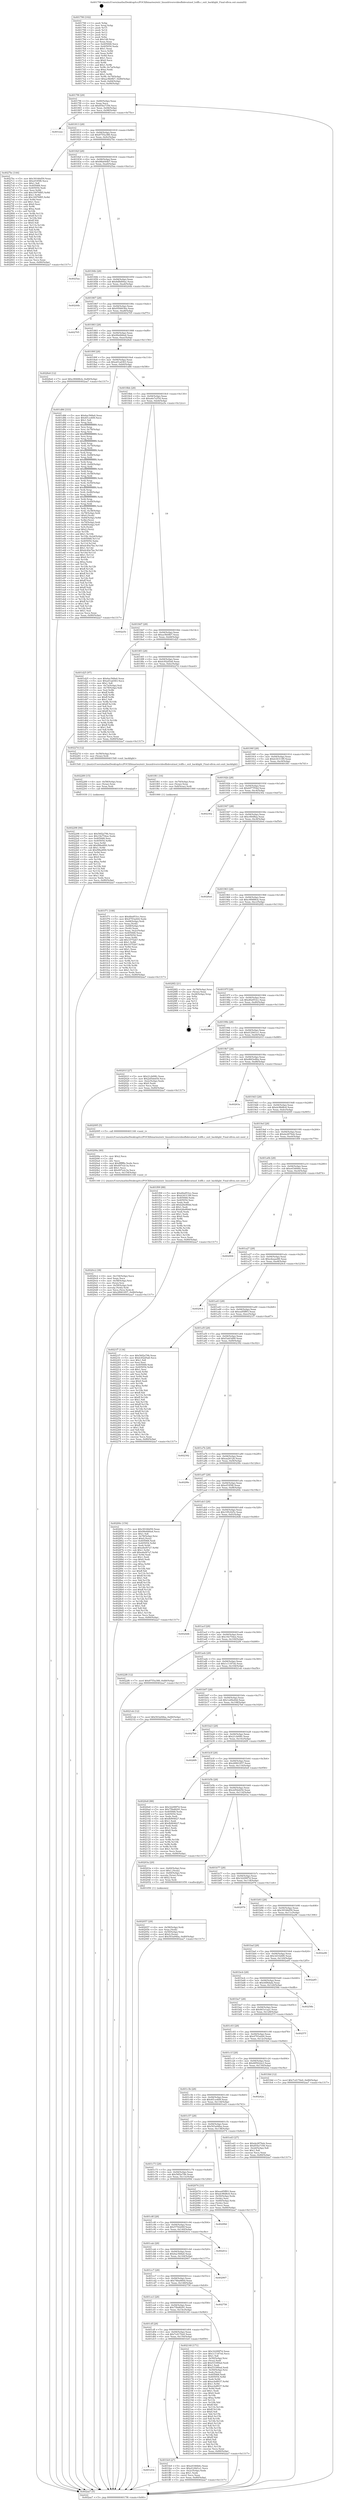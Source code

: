 digraph "0x401790" {
  label = "0x401790 (/mnt/c/Users/mathe/Desktop/tcc/POCII/binaries/extr_linuxdriversvideofbdevatmel_lcdfb.c_exit_backlight_Final-ollvm.out::main(0))"
  labelloc = "t"
  node[shape=record]

  Entry [label="",width=0.3,height=0.3,shape=circle,fillcolor=black,style=filled]
  "0x4017f6" [label="{
     0x4017f6 [29]\l
     | [instrs]\l
     &nbsp;&nbsp;0x4017f6 \<+3\>: mov -0x80(%rbp),%eax\l
     &nbsp;&nbsp;0x4017f9 \<+2\>: mov %eax,%ecx\l
     &nbsp;&nbsp;0x4017fb \<+6\>: sub $0x854a7356,%ecx\l
     &nbsp;&nbsp;0x401801 \<+6\>: mov %eax,-0x94(%rbp)\l
     &nbsp;&nbsp;0x401807 \<+6\>: mov %ecx,-0x98(%rbp)\l
     &nbsp;&nbsp;0x40180d \<+6\>: je 0000000000401eee \<main+0x75e\>\l
  }"]
  "0x401eee" [label="{
     0x401eee\l
  }", style=dashed]
  "0x401813" [label="{
     0x401813 [28]\l
     | [instrs]\l
     &nbsp;&nbsp;0x401813 \<+5\>: jmp 0000000000401818 \<main+0x88\>\l
     &nbsp;&nbsp;0x401818 \<+6\>: mov -0x94(%rbp),%eax\l
     &nbsp;&nbsp;0x40181e \<+5\>: sub $0x8755a388,%eax\l
     &nbsp;&nbsp;0x401823 \<+6\>: mov %eax,-0x9c(%rbp)\l
     &nbsp;&nbsp;0x401829 \<+6\>: je 00000000004027bc \<main+0x102c\>\l
  }"]
  Exit [label="",width=0.3,height=0.3,shape=circle,fillcolor=black,style=filled,peripheries=2]
  "0x4027bc" [label="{
     0x4027bc [144]\l
     | [instrs]\l
     &nbsp;&nbsp;0x4027bc \<+5\>: mov $0x39166d59,%eax\l
     &nbsp;&nbsp;0x4027c1 \<+5\>: mov $0xef185f6,%ecx\l
     &nbsp;&nbsp;0x4027c6 \<+2\>: mov $0x1,%dl\l
     &nbsp;&nbsp;0x4027c8 \<+7\>: mov 0x405068,%esi\l
     &nbsp;&nbsp;0x4027cf \<+7\>: mov 0x405054,%edi\l
     &nbsp;&nbsp;0x4027d6 \<+3\>: mov %esi,%r8d\l
     &nbsp;&nbsp;0x4027d9 \<+7\>: add $0x16976f85,%r8d\l
     &nbsp;&nbsp;0x4027e0 \<+4\>: sub $0x1,%r8d\l
     &nbsp;&nbsp;0x4027e4 \<+7\>: sub $0x16976f85,%r8d\l
     &nbsp;&nbsp;0x4027eb \<+4\>: imul %r8d,%esi\l
     &nbsp;&nbsp;0x4027ef \<+3\>: and $0x1,%esi\l
     &nbsp;&nbsp;0x4027f2 \<+3\>: cmp $0x0,%esi\l
     &nbsp;&nbsp;0x4027f5 \<+4\>: sete %r9b\l
     &nbsp;&nbsp;0x4027f9 \<+3\>: cmp $0xa,%edi\l
     &nbsp;&nbsp;0x4027fc \<+4\>: setl %r10b\l
     &nbsp;&nbsp;0x402800 \<+3\>: mov %r9b,%r11b\l
     &nbsp;&nbsp;0x402803 \<+4\>: xor $0xff,%r11b\l
     &nbsp;&nbsp;0x402807 \<+3\>: mov %r10b,%bl\l
     &nbsp;&nbsp;0x40280a \<+3\>: xor $0xff,%bl\l
     &nbsp;&nbsp;0x40280d \<+3\>: xor $0x0,%dl\l
     &nbsp;&nbsp;0x402810 \<+3\>: mov %r11b,%r14b\l
     &nbsp;&nbsp;0x402813 \<+4\>: and $0x0,%r14b\l
     &nbsp;&nbsp;0x402817 \<+3\>: and %dl,%r9b\l
     &nbsp;&nbsp;0x40281a \<+3\>: mov %bl,%r15b\l
     &nbsp;&nbsp;0x40281d \<+4\>: and $0x0,%r15b\l
     &nbsp;&nbsp;0x402821 \<+3\>: and %dl,%r10b\l
     &nbsp;&nbsp;0x402824 \<+3\>: or %r9b,%r14b\l
     &nbsp;&nbsp;0x402827 \<+3\>: or %r10b,%r15b\l
     &nbsp;&nbsp;0x40282a \<+3\>: xor %r15b,%r14b\l
     &nbsp;&nbsp;0x40282d \<+3\>: or %bl,%r11b\l
     &nbsp;&nbsp;0x402830 \<+4\>: xor $0xff,%r11b\l
     &nbsp;&nbsp;0x402834 \<+3\>: or $0x0,%dl\l
     &nbsp;&nbsp;0x402837 \<+3\>: and %dl,%r11b\l
     &nbsp;&nbsp;0x40283a \<+3\>: or %r11b,%r14b\l
     &nbsp;&nbsp;0x40283d \<+4\>: test $0x1,%r14b\l
     &nbsp;&nbsp;0x402841 \<+3\>: cmovne %ecx,%eax\l
     &nbsp;&nbsp;0x402844 \<+3\>: mov %eax,-0x80(%rbp)\l
     &nbsp;&nbsp;0x402847 \<+5\>: jmp 0000000000402aa7 \<main+0x1317\>\l
  }"]
  "0x40182f" [label="{
     0x40182f [28]\l
     | [instrs]\l
     &nbsp;&nbsp;0x40182f \<+5\>: jmp 0000000000401834 \<main+0xa4\>\l
     &nbsp;&nbsp;0x401834 \<+6\>: mov -0x94(%rbp),%eax\l
     &nbsp;&nbsp;0x40183a \<+5\>: sub $0x88a044b7,%eax\l
     &nbsp;&nbsp;0x40183f \<+6\>: mov %eax,-0xa0(%rbp)\l
     &nbsp;&nbsp;0x401845 \<+6\>: je 00000000004025aa \<main+0xe1a\>\l
  }"]
  "0x402298" [label="{
     0x402298 [94]\l
     | [instrs]\l
     &nbsp;&nbsp;0x402298 \<+5\>: mov $0x56f2a79b,%ecx\l
     &nbsp;&nbsp;0x40229d \<+5\>: mov $0x19e754ee,%edx\l
     &nbsp;&nbsp;0x4022a2 \<+7\>: mov 0x405068,%esi\l
     &nbsp;&nbsp;0x4022a9 \<+8\>: mov 0x405054,%r8d\l
     &nbsp;&nbsp;0x4022b1 \<+3\>: mov %esi,%r9d\l
     &nbsp;&nbsp;0x4022b4 \<+7\>: add $0xf98a4f00,%r9d\l
     &nbsp;&nbsp;0x4022bb \<+4\>: sub $0x1,%r9d\l
     &nbsp;&nbsp;0x4022bf \<+7\>: sub $0xf98a4f00,%r9d\l
     &nbsp;&nbsp;0x4022c6 \<+4\>: imul %r9d,%esi\l
     &nbsp;&nbsp;0x4022ca \<+3\>: and $0x1,%esi\l
     &nbsp;&nbsp;0x4022cd \<+3\>: cmp $0x0,%esi\l
     &nbsp;&nbsp;0x4022d0 \<+4\>: sete %r10b\l
     &nbsp;&nbsp;0x4022d4 \<+4\>: cmp $0xa,%r8d\l
     &nbsp;&nbsp;0x4022d8 \<+4\>: setl %r11b\l
     &nbsp;&nbsp;0x4022dc \<+3\>: mov %r10b,%bl\l
     &nbsp;&nbsp;0x4022df \<+3\>: and %r11b,%bl\l
     &nbsp;&nbsp;0x4022e2 \<+3\>: xor %r11b,%r10b\l
     &nbsp;&nbsp;0x4022e5 \<+3\>: or %r10b,%bl\l
     &nbsp;&nbsp;0x4022e8 \<+3\>: test $0x1,%bl\l
     &nbsp;&nbsp;0x4022eb \<+3\>: cmovne %edx,%ecx\l
     &nbsp;&nbsp;0x4022ee \<+3\>: mov %ecx,-0x80(%rbp)\l
     &nbsp;&nbsp;0x4022f1 \<+5\>: jmp 0000000000402aa7 \<main+0x1317\>\l
  }"]
  "0x4025aa" [label="{
     0x4025aa\l
  }", style=dashed]
  "0x40184b" [label="{
     0x40184b [28]\l
     | [instrs]\l
     &nbsp;&nbsp;0x40184b \<+5\>: jmp 0000000000401850 \<main+0xc0\>\l
     &nbsp;&nbsp;0x401850 \<+6\>: mov -0x94(%rbp),%eax\l
     &nbsp;&nbsp;0x401856 \<+5\>: sub $0x8d8d00ac,%eax\l
     &nbsp;&nbsp;0x40185b \<+6\>: mov %eax,-0xa4(%rbp)\l
     &nbsp;&nbsp;0x401861 \<+6\>: je 000000000040244b \<main+0xcbb\>\l
  }"]
  "0x402289" [label="{
     0x402289 [15]\l
     | [instrs]\l
     &nbsp;&nbsp;0x402289 \<+4\>: mov -0x58(%rbp),%rax\l
     &nbsp;&nbsp;0x40228d \<+3\>: mov (%rax),%rax\l
     &nbsp;&nbsp;0x402290 \<+3\>: mov %rax,%rdi\l
     &nbsp;&nbsp;0x402293 \<+5\>: call 0000000000401030 \<free@plt\>\l
     | [calls]\l
     &nbsp;&nbsp;0x401030 \{1\} (unknown)\l
  }"]
  "0x40244b" [label="{
     0x40244b\l
  }", style=dashed]
  "0x401867" [label="{
     0x401867 [28]\l
     | [instrs]\l
     &nbsp;&nbsp;0x401867 \<+5\>: jmp 000000000040186c \<main+0xdc\>\l
     &nbsp;&nbsp;0x40186c \<+6\>: mov -0x94(%rbp),%eax\l
     &nbsp;&nbsp;0x401872 \<+5\>: sub $0x9506636a,%eax\l
     &nbsp;&nbsp;0x401877 \<+6\>: mov %eax,-0xa8(%rbp)\l
     &nbsp;&nbsp;0x40187d \<+6\>: je 0000000000402705 \<main+0xf75\>\l
  }"]
  "0x4020c2" [label="{
     0x4020c2 [38]\l
     | [instrs]\l
     &nbsp;&nbsp;0x4020c2 \<+6\>: mov -0x154(%rbp),%ecx\l
     &nbsp;&nbsp;0x4020c8 \<+3\>: imul %eax,%ecx\l
     &nbsp;&nbsp;0x4020cb \<+4\>: mov -0x58(%rbp),%rsi\l
     &nbsp;&nbsp;0x4020cf \<+3\>: mov (%rsi),%rsi\l
     &nbsp;&nbsp;0x4020d2 \<+4\>: mov -0x50(%rbp),%rdi\l
     &nbsp;&nbsp;0x4020d6 \<+3\>: movslq (%rdi),%rdi\l
     &nbsp;&nbsp;0x4020d9 \<+3\>: mov %ecx,(%rsi,%rdi,4)\l
     &nbsp;&nbsp;0x4020dc \<+7\>: movl $0x28901857,-0x80(%rbp)\l
     &nbsp;&nbsp;0x4020e3 \<+5\>: jmp 0000000000402aa7 \<main+0x1317\>\l
  }"]
  "0x402705" [label="{
     0x402705\l
  }", style=dashed]
  "0x401883" [label="{
     0x401883 [28]\l
     | [instrs]\l
     &nbsp;&nbsp;0x401883 \<+5\>: jmp 0000000000401888 \<main+0xf8\>\l
     &nbsp;&nbsp;0x401888 \<+6\>: mov -0x94(%rbp),%eax\l
     &nbsp;&nbsp;0x40188e \<+5\>: sub $0x99e846a4,%eax\l
     &nbsp;&nbsp;0x401893 \<+6\>: mov %eax,-0xac(%rbp)\l
     &nbsp;&nbsp;0x401899 \<+6\>: je 00000000004028e6 \<main+0x1156\>\l
  }"]
  "0x40209a" [label="{
     0x40209a [40]\l
     | [instrs]\l
     &nbsp;&nbsp;0x40209a \<+5\>: mov $0x2,%ecx\l
     &nbsp;&nbsp;0x40209f \<+1\>: cltd\l
     &nbsp;&nbsp;0x4020a0 \<+2\>: idiv %ecx\l
     &nbsp;&nbsp;0x4020a2 \<+6\>: imul $0xfffffffe,%edx,%ecx\l
     &nbsp;&nbsp;0x4020a8 \<+6\>: add $0x497e2c3a,%ecx\l
     &nbsp;&nbsp;0x4020ae \<+3\>: add $0x1,%ecx\l
     &nbsp;&nbsp;0x4020b1 \<+6\>: sub $0x497e2c3a,%ecx\l
     &nbsp;&nbsp;0x4020b7 \<+6\>: mov %ecx,-0x154(%rbp)\l
     &nbsp;&nbsp;0x4020bd \<+5\>: call 0000000000401160 \<next_i\>\l
     | [calls]\l
     &nbsp;&nbsp;0x401160 \{1\} (/mnt/c/Users/mathe/Desktop/tcc/POCII/binaries/extr_linuxdriversvideofbdevatmel_lcdfb.c_exit_backlight_Final-ollvm.out::next_i)\l
  }"]
  "0x4028e6" [label="{
     0x4028e6 [12]\l
     | [instrs]\l
     &nbsp;&nbsp;0x4028e6 \<+7\>: movl $0xc90688cb,-0x80(%rbp)\l
     &nbsp;&nbsp;0x4028ed \<+5\>: jmp 0000000000402aa7 \<main+0x1317\>\l
  }"]
  "0x40189f" [label="{
     0x40189f [28]\l
     | [instrs]\l
     &nbsp;&nbsp;0x40189f \<+5\>: jmp 00000000004018a4 \<main+0x114\>\l
     &nbsp;&nbsp;0x4018a4 \<+6\>: mov -0x94(%rbp),%eax\l
     &nbsp;&nbsp;0x4018aa \<+5\>: sub $0xa01ad363,%eax\l
     &nbsp;&nbsp;0x4018af \<+6\>: mov %eax,-0xb0(%rbp)\l
     &nbsp;&nbsp;0x4018b5 \<+6\>: je 0000000000401d86 \<main+0x5f6\>\l
  }"]
  "0x402057" [label="{
     0x402057 [29]\l
     | [instrs]\l
     &nbsp;&nbsp;0x402057 \<+4\>: mov -0x58(%rbp),%rdi\l
     &nbsp;&nbsp;0x40205b \<+3\>: mov %rax,(%rdi)\l
     &nbsp;&nbsp;0x40205e \<+4\>: mov -0x50(%rbp),%rax\l
     &nbsp;&nbsp;0x402062 \<+6\>: movl $0x0,(%rax)\l
     &nbsp;&nbsp;0x402068 \<+7\>: movl $0x503a94ba,-0x80(%rbp)\l
     &nbsp;&nbsp;0x40206f \<+5\>: jmp 0000000000402aa7 \<main+0x1317\>\l
  }"]
  "0x401d86" [label="{
     0x401d86 [333]\l
     | [instrs]\l
     &nbsp;&nbsp;0x401d86 \<+5\>: mov $0x6ac568a0,%eax\l
     &nbsp;&nbsp;0x401d8b \<+5\>: mov $0x4f1ce409,%ecx\l
     &nbsp;&nbsp;0x401d90 \<+2\>: mov $0x1,%dl\l
     &nbsp;&nbsp;0x401d92 \<+3\>: mov %rsp,%rsi\l
     &nbsp;&nbsp;0x401d95 \<+4\>: add $0xfffffffffffffff0,%rsi\l
     &nbsp;&nbsp;0x401d99 \<+3\>: mov %rsi,%rsp\l
     &nbsp;&nbsp;0x401d9c \<+4\>: mov %rsi,-0x78(%rbp)\l
     &nbsp;&nbsp;0x401da0 \<+3\>: mov %rsp,%rsi\l
     &nbsp;&nbsp;0x401da3 \<+4\>: add $0xfffffffffffffff0,%rsi\l
     &nbsp;&nbsp;0x401da7 \<+3\>: mov %rsi,%rsp\l
     &nbsp;&nbsp;0x401daa \<+3\>: mov %rsp,%rdi\l
     &nbsp;&nbsp;0x401dad \<+4\>: add $0xfffffffffffffff0,%rdi\l
     &nbsp;&nbsp;0x401db1 \<+3\>: mov %rdi,%rsp\l
     &nbsp;&nbsp;0x401db4 \<+4\>: mov %rdi,-0x70(%rbp)\l
     &nbsp;&nbsp;0x401db8 \<+3\>: mov %rsp,%rdi\l
     &nbsp;&nbsp;0x401dbb \<+4\>: add $0xfffffffffffffff0,%rdi\l
     &nbsp;&nbsp;0x401dbf \<+3\>: mov %rdi,%rsp\l
     &nbsp;&nbsp;0x401dc2 \<+4\>: mov %rdi,-0x68(%rbp)\l
     &nbsp;&nbsp;0x401dc6 \<+3\>: mov %rsp,%rdi\l
     &nbsp;&nbsp;0x401dc9 \<+4\>: add $0xfffffffffffffff0,%rdi\l
     &nbsp;&nbsp;0x401dcd \<+3\>: mov %rdi,%rsp\l
     &nbsp;&nbsp;0x401dd0 \<+4\>: mov %rdi,-0x60(%rbp)\l
     &nbsp;&nbsp;0x401dd4 \<+3\>: mov %rsp,%rdi\l
     &nbsp;&nbsp;0x401dd7 \<+4\>: add $0xfffffffffffffff0,%rdi\l
     &nbsp;&nbsp;0x401ddb \<+3\>: mov %rdi,%rsp\l
     &nbsp;&nbsp;0x401dde \<+4\>: mov %rdi,-0x58(%rbp)\l
     &nbsp;&nbsp;0x401de2 \<+3\>: mov %rsp,%rdi\l
     &nbsp;&nbsp;0x401de5 \<+4\>: add $0xfffffffffffffff0,%rdi\l
     &nbsp;&nbsp;0x401de9 \<+3\>: mov %rdi,%rsp\l
     &nbsp;&nbsp;0x401dec \<+4\>: mov %rdi,-0x50(%rbp)\l
     &nbsp;&nbsp;0x401df0 \<+3\>: mov %rsp,%rdi\l
     &nbsp;&nbsp;0x401df3 \<+4\>: add $0xfffffffffffffff0,%rdi\l
     &nbsp;&nbsp;0x401df7 \<+3\>: mov %rdi,%rsp\l
     &nbsp;&nbsp;0x401dfa \<+4\>: mov %rdi,-0x48(%rbp)\l
     &nbsp;&nbsp;0x401dfe \<+3\>: mov %rsp,%rdi\l
     &nbsp;&nbsp;0x401e01 \<+4\>: add $0xfffffffffffffff0,%rdi\l
     &nbsp;&nbsp;0x401e05 \<+3\>: mov %rdi,%rsp\l
     &nbsp;&nbsp;0x401e08 \<+4\>: mov %rdi,-0x40(%rbp)\l
     &nbsp;&nbsp;0x401e0c \<+3\>: mov %rsp,%rdi\l
     &nbsp;&nbsp;0x401e0f \<+4\>: add $0xfffffffffffffff0,%rdi\l
     &nbsp;&nbsp;0x401e13 \<+3\>: mov %rdi,%rsp\l
     &nbsp;&nbsp;0x401e16 \<+4\>: mov %rdi,-0x38(%rbp)\l
     &nbsp;&nbsp;0x401e1a \<+4\>: mov -0x78(%rbp),%rdi\l
     &nbsp;&nbsp;0x401e1e \<+6\>: movl $0x0,(%rdi)\l
     &nbsp;&nbsp;0x401e24 \<+7\>: mov -0x84(%rbp),%r8d\l
     &nbsp;&nbsp;0x401e2b \<+3\>: mov %r8d,(%rsi)\l
     &nbsp;&nbsp;0x401e2e \<+4\>: mov -0x70(%rbp),%rdi\l
     &nbsp;&nbsp;0x401e32 \<+7\>: mov -0x90(%rbp),%r9\l
     &nbsp;&nbsp;0x401e39 \<+3\>: mov %r9,(%rdi)\l
     &nbsp;&nbsp;0x401e3c \<+3\>: cmpl $0x2,(%rsi)\l
     &nbsp;&nbsp;0x401e3f \<+4\>: setne %r10b\l
     &nbsp;&nbsp;0x401e43 \<+4\>: and $0x1,%r10b\l
     &nbsp;&nbsp;0x401e47 \<+4\>: mov %r10b,-0x2d(%rbp)\l
     &nbsp;&nbsp;0x401e4b \<+8\>: mov 0x405068,%r11d\l
     &nbsp;&nbsp;0x401e53 \<+7\>: mov 0x405054,%ebx\l
     &nbsp;&nbsp;0x401e5a \<+3\>: mov %r11d,%r14d\l
     &nbsp;&nbsp;0x401e5d \<+7\>: add $0xdc40a7be,%r14d\l
     &nbsp;&nbsp;0x401e64 \<+4\>: sub $0x1,%r14d\l
     &nbsp;&nbsp;0x401e68 \<+7\>: sub $0xdc40a7be,%r14d\l
     &nbsp;&nbsp;0x401e6f \<+4\>: imul %r14d,%r11d\l
     &nbsp;&nbsp;0x401e73 \<+4\>: and $0x1,%r11d\l
     &nbsp;&nbsp;0x401e77 \<+4\>: cmp $0x0,%r11d\l
     &nbsp;&nbsp;0x401e7b \<+4\>: sete %r10b\l
     &nbsp;&nbsp;0x401e7f \<+3\>: cmp $0xa,%ebx\l
     &nbsp;&nbsp;0x401e82 \<+4\>: setl %r15b\l
     &nbsp;&nbsp;0x401e86 \<+3\>: mov %r10b,%r12b\l
     &nbsp;&nbsp;0x401e89 \<+4\>: xor $0xff,%r12b\l
     &nbsp;&nbsp;0x401e8d \<+3\>: mov %r15b,%r13b\l
     &nbsp;&nbsp;0x401e90 \<+4\>: xor $0xff,%r13b\l
     &nbsp;&nbsp;0x401e94 \<+3\>: xor $0x1,%dl\l
     &nbsp;&nbsp;0x401e97 \<+3\>: mov %r12b,%sil\l
     &nbsp;&nbsp;0x401e9a \<+4\>: and $0xff,%sil\l
     &nbsp;&nbsp;0x401e9e \<+3\>: and %dl,%r10b\l
     &nbsp;&nbsp;0x401ea1 \<+3\>: mov %r13b,%dil\l
     &nbsp;&nbsp;0x401ea4 \<+4\>: and $0xff,%dil\l
     &nbsp;&nbsp;0x401ea8 \<+3\>: and %dl,%r15b\l
     &nbsp;&nbsp;0x401eab \<+3\>: or %r10b,%sil\l
     &nbsp;&nbsp;0x401eae \<+3\>: or %r15b,%dil\l
     &nbsp;&nbsp;0x401eb1 \<+3\>: xor %dil,%sil\l
     &nbsp;&nbsp;0x401eb4 \<+3\>: or %r13b,%r12b\l
     &nbsp;&nbsp;0x401eb7 \<+4\>: xor $0xff,%r12b\l
     &nbsp;&nbsp;0x401ebb \<+3\>: or $0x1,%dl\l
     &nbsp;&nbsp;0x401ebe \<+3\>: and %dl,%r12b\l
     &nbsp;&nbsp;0x401ec1 \<+3\>: or %r12b,%sil\l
     &nbsp;&nbsp;0x401ec4 \<+4\>: test $0x1,%sil\l
     &nbsp;&nbsp;0x401ec8 \<+3\>: cmovne %ecx,%eax\l
     &nbsp;&nbsp;0x401ecb \<+3\>: mov %eax,-0x80(%rbp)\l
     &nbsp;&nbsp;0x401ece \<+5\>: jmp 0000000000402aa7 \<main+0x1317\>\l
  }"]
  "0x4018bb" [label="{
     0x4018bb [28]\l
     | [instrs]\l
     &nbsp;&nbsp;0x4018bb \<+5\>: jmp 00000000004018c0 \<main+0x130\>\l
     &nbsp;&nbsp;0x4018c0 \<+6\>: mov -0x94(%rbp),%eax\l
     &nbsp;&nbsp;0x4018c6 \<+5\>: sub $0xa6e7a554,%eax\l
     &nbsp;&nbsp;0x4018cb \<+6\>: mov %eax,-0xb4(%rbp)\l
     &nbsp;&nbsp;0x4018d1 \<+6\>: je 0000000000402a5e \<main+0x12ce\>\l
  }"]
  "0x401d1b" [label="{
     0x401d1b\l
  }", style=dashed]
  "0x402a5e" [label="{
     0x402a5e\l
  }", style=dashed]
  "0x4018d7" [label="{
     0x4018d7 [28]\l
     | [instrs]\l
     &nbsp;&nbsp;0x4018d7 \<+5\>: jmp 00000000004018dc \<main+0x14c\>\l
     &nbsp;&nbsp;0x4018dc \<+6\>: mov -0x94(%rbp),%eax\l
     &nbsp;&nbsp;0x4018e2 \<+5\>: sub $0xac9b0fb7,%eax\l
     &nbsp;&nbsp;0x4018e7 \<+6\>: mov %eax,-0xb8(%rbp)\l
     &nbsp;&nbsp;0x4018ed \<+6\>: je 0000000000401d25 \<main+0x595\>\l
  }"]
  "0x401fe9" [label="{
     0x401fe9 [27]\l
     | [instrs]\l
     &nbsp;&nbsp;0x401fe9 \<+5\>: mov $0xe0346b6c,%eax\l
     &nbsp;&nbsp;0x401fee \<+5\>: mov $0xd129d1e1,%ecx\l
     &nbsp;&nbsp;0x401ff3 \<+3\>: mov -0x2c(%rbp),%edx\l
     &nbsp;&nbsp;0x401ff6 \<+3\>: cmp $0x1,%edx\l
     &nbsp;&nbsp;0x401ff9 \<+3\>: cmovl %ecx,%eax\l
     &nbsp;&nbsp;0x401ffc \<+3\>: mov %eax,-0x80(%rbp)\l
     &nbsp;&nbsp;0x401fff \<+5\>: jmp 0000000000402aa7 \<main+0x1317\>\l
  }"]
  "0x401d25" [label="{
     0x401d25 [97]\l
     | [instrs]\l
     &nbsp;&nbsp;0x401d25 \<+5\>: mov $0x6ac568a0,%eax\l
     &nbsp;&nbsp;0x401d2a \<+5\>: mov $0xa01ad363,%ecx\l
     &nbsp;&nbsp;0x401d2f \<+2\>: mov $0x1,%dl\l
     &nbsp;&nbsp;0x401d31 \<+4\>: mov -0x7a(%rbp),%sil\l
     &nbsp;&nbsp;0x401d35 \<+4\>: mov -0x79(%rbp),%dil\l
     &nbsp;&nbsp;0x401d39 \<+3\>: mov %sil,%r8b\l
     &nbsp;&nbsp;0x401d3c \<+4\>: xor $0xff,%r8b\l
     &nbsp;&nbsp;0x401d40 \<+3\>: mov %dil,%r9b\l
     &nbsp;&nbsp;0x401d43 \<+4\>: xor $0xff,%r9b\l
     &nbsp;&nbsp;0x401d47 \<+3\>: xor $0x1,%dl\l
     &nbsp;&nbsp;0x401d4a \<+3\>: mov %r8b,%r10b\l
     &nbsp;&nbsp;0x401d4d \<+4\>: and $0xff,%r10b\l
     &nbsp;&nbsp;0x401d51 \<+3\>: and %dl,%sil\l
     &nbsp;&nbsp;0x401d54 \<+3\>: mov %r9b,%r11b\l
     &nbsp;&nbsp;0x401d57 \<+4\>: and $0xff,%r11b\l
     &nbsp;&nbsp;0x401d5b \<+3\>: and %dl,%dil\l
     &nbsp;&nbsp;0x401d5e \<+3\>: or %sil,%r10b\l
     &nbsp;&nbsp;0x401d61 \<+3\>: or %dil,%r11b\l
     &nbsp;&nbsp;0x401d64 \<+3\>: xor %r11b,%r10b\l
     &nbsp;&nbsp;0x401d67 \<+3\>: or %r9b,%r8b\l
     &nbsp;&nbsp;0x401d6a \<+4\>: xor $0xff,%r8b\l
     &nbsp;&nbsp;0x401d6e \<+3\>: or $0x1,%dl\l
     &nbsp;&nbsp;0x401d71 \<+3\>: and %dl,%r8b\l
     &nbsp;&nbsp;0x401d74 \<+3\>: or %r8b,%r10b\l
     &nbsp;&nbsp;0x401d77 \<+4\>: test $0x1,%r10b\l
     &nbsp;&nbsp;0x401d7b \<+3\>: cmovne %ecx,%eax\l
     &nbsp;&nbsp;0x401d7e \<+3\>: mov %eax,-0x80(%rbp)\l
     &nbsp;&nbsp;0x401d81 \<+5\>: jmp 0000000000402aa7 \<main+0x1317\>\l
  }"]
  "0x4018f3" [label="{
     0x4018f3 [28]\l
     | [instrs]\l
     &nbsp;&nbsp;0x4018f3 \<+5\>: jmp 00000000004018f8 \<main+0x168\>\l
     &nbsp;&nbsp;0x4018f8 \<+6\>: mov -0x94(%rbp),%eax\l
     &nbsp;&nbsp;0x4018fe \<+5\>: sub $0xb302d5a8,%eax\l
     &nbsp;&nbsp;0x401903 \<+6\>: mov %eax,-0xbc(%rbp)\l
     &nbsp;&nbsp;0x401909 \<+6\>: je 000000000040227d \<main+0xaed\>\l
  }"]
  "0x402aa7" [label="{
     0x402aa7 [5]\l
     | [instrs]\l
     &nbsp;&nbsp;0x402aa7 \<+5\>: jmp 00000000004017f6 \<main+0x66\>\l
  }"]
  "0x401790" [label="{
     0x401790 [102]\l
     | [instrs]\l
     &nbsp;&nbsp;0x401790 \<+1\>: push %rbp\l
     &nbsp;&nbsp;0x401791 \<+3\>: mov %rsp,%rbp\l
     &nbsp;&nbsp;0x401794 \<+2\>: push %r15\l
     &nbsp;&nbsp;0x401796 \<+2\>: push %r14\l
     &nbsp;&nbsp;0x401798 \<+2\>: push %r13\l
     &nbsp;&nbsp;0x40179a \<+2\>: push %r12\l
     &nbsp;&nbsp;0x40179c \<+1\>: push %rbx\l
     &nbsp;&nbsp;0x40179d \<+7\>: sub $0x148,%rsp\l
     &nbsp;&nbsp;0x4017a4 \<+2\>: xor %eax,%eax\l
     &nbsp;&nbsp;0x4017a6 \<+7\>: mov 0x405068,%ecx\l
     &nbsp;&nbsp;0x4017ad \<+7\>: mov 0x405054,%edx\l
     &nbsp;&nbsp;0x4017b4 \<+3\>: sub $0x1,%eax\l
     &nbsp;&nbsp;0x4017b7 \<+3\>: mov %ecx,%r8d\l
     &nbsp;&nbsp;0x4017ba \<+3\>: add %eax,%r8d\l
     &nbsp;&nbsp;0x4017bd \<+4\>: imul %r8d,%ecx\l
     &nbsp;&nbsp;0x4017c1 \<+3\>: and $0x1,%ecx\l
     &nbsp;&nbsp;0x4017c4 \<+3\>: cmp $0x0,%ecx\l
     &nbsp;&nbsp;0x4017c7 \<+4\>: sete %r9b\l
     &nbsp;&nbsp;0x4017cb \<+4\>: and $0x1,%r9b\l
     &nbsp;&nbsp;0x4017cf \<+4\>: mov %r9b,-0x7a(%rbp)\l
     &nbsp;&nbsp;0x4017d3 \<+3\>: cmp $0xa,%edx\l
     &nbsp;&nbsp;0x4017d6 \<+4\>: setl %r9b\l
     &nbsp;&nbsp;0x4017da \<+4\>: and $0x1,%r9b\l
     &nbsp;&nbsp;0x4017de \<+4\>: mov %r9b,-0x79(%rbp)\l
     &nbsp;&nbsp;0x4017e2 \<+7\>: movl $0xac9b0fb7,-0x80(%rbp)\l
     &nbsp;&nbsp;0x4017e9 \<+6\>: mov %edi,-0x84(%rbp)\l
     &nbsp;&nbsp;0x4017ef \<+7\>: mov %rsi,-0x90(%rbp)\l
  }"]
  "0x401cff" [label="{
     0x401cff [28]\l
     | [instrs]\l
     &nbsp;&nbsp;0x401cff \<+5\>: jmp 0000000000401d04 \<main+0x574\>\l
     &nbsp;&nbsp;0x401d04 \<+6\>: mov -0x94(%rbp),%eax\l
     &nbsp;&nbsp;0x401d0a \<+5\>: sub $0x7cd170e0,%eax\l
     &nbsp;&nbsp;0x401d0f \<+6\>: mov %eax,-0x150(%rbp)\l
     &nbsp;&nbsp;0x401d15 \<+6\>: je 0000000000401fe9 \<main+0x859\>\l
  }"]
  "0x402140" [label="{
     0x402140 [171]\l
     | [instrs]\l
     &nbsp;&nbsp;0x402140 \<+5\>: mov $0x32299f7d,%eax\l
     &nbsp;&nbsp;0x402145 \<+5\>: mov $0x1c1187eb,%ecx\l
     &nbsp;&nbsp;0x40214a \<+2\>: mov $0x1,%dl\l
     &nbsp;&nbsp;0x40214c \<+4\>: mov -0x50(%rbp),%rsi\l
     &nbsp;&nbsp;0x402150 \<+2\>: mov (%rsi),%edi\l
     &nbsp;&nbsp;0x402152 \<+6\>: add $0xf33389ad,%edi\l
     &nbsp;&nbsp;0x402158 \<+3\>: add $0x1,%edi\l
     &nbsp;&nbsp;0x40215b \<+6\>: sub $0xf33389ad,%edi\l
     &nbsp;&nbsp;0x402161 \<+4\>: mov -0x50(%rbp),%rsi\l
     &nbsp;&nbsp;0x402165 \<+2\>: mov %edi,(%rsi)\l
     &nbsp;&nbsp;0x402167 \<+7\>: mov 0x405068,%edi\l
     &nbsp;&nbsp;0x40216e \<+8\>: mov 0x405054,%r8d\l
     &nbsp;&nbsp;0x402176 \<+3\>: mov %edi,%r9d\l
     &nbsp;&nbsp;0x402179 \<+7\>: add $0xecbdf037,%r9d\l
     &nbsp;&nbsp;0x402180 \<+4\>: sub $0x1,%r9d\l
     &nbsp;&nbsp;0x402184 \<+7\>: sub $0xecbdf037,%r9d\l
     &nbsp;&nbsp;0x40218b \<+4\>: imul %r9d,%edi\l
     &nbsp;&nbsp;0x40218f \<+3\>: and $0x1,%edi\l
     &nbsp;&nbsp;0x402192 \<+3\>: cmp $0x0,%edi\l
     &nbsp;&nbsp;0x402195 \<+4\>: sete %r10b\l
     &nbsp;&nbsp;0x402199 \<+4\>: cmp $0xa,%r8d\l
     &nbsp;&nbsp;0x40219d \<+4\>: setl %r11b\l
     &nbsp;&nbsp;0x4021a1 \<+3\>: mov %r10b,%bl\l
     &nbsp;&nbsp;0x4021a4 \<+3\>: xor $0xff,%bl\l
     &nbsp;&nbsp;0x4021a7 \<+3\>: mov %r11b,%r14b\l
     &nbsp;&nbsp;0x4021aa \<+4\>: xor $0xff,%r14b\l
     &nbsp;&nbsp;0x4021ae \<+3\>: xor $0x0,%dl\l
     &nbsp;&nbsp;0x4021b1 \<+3\>: mov %bl,%r15b\l
     &nbsp;&nbsp;0x4021b4 \<+4\>: and $0x0,%r15b\l
     &nbsp;&nbsp;0x4021b8 \<+3\>: and %dl,%r10b\l
     &nbsp;&nbsp;0x4021bb \<+3\>: mov %r14b,%r12b\l
     &nbsp;&nbsp;0x4021be \<+4\>: and $0x0,%r12b\l
     &nbsp;&nbsp;0x4021c2 \<+3\>: and %dl,%r11b\l
     &nbsp;&nbsp;0x4021c5 \<+3\>: or %r10b,%r15b\l
     &nbsp;&nbsp;0x4021c8 \<+3\>: or %r11b,%r12b\l
     &nbsp;&nbsp;0x4021cb \<+3\>: xor %r12b,%r15b\l
     &nbsp;&nbsp;0x4021ce \<+3\>: or %r14b,%bl\l
     &nbsp;&nbsp;0x4021d1 \<+3\>: xor $0xff,%bl\l
     &nbsp;&nbsp;0x4021d4 \<+3\>: or $0x0,%dl\l
     &nbsp;&nbsp;0x4021d7 \<+2\>: and %dl,%bl\l
     &nbsp;&nbsp;0x4021d9 \<+3\>: or %bl,%r15b\l
     &nbsp;&nbsp;0x4021dc \<+4\>: test $0x1,%r15b\l
     &nbsp;&nbsp;0x4021e0 \<+3\>: cmovne %ecx,%eax\l
     &nbsp;&nbsp;0x4021e3 \<+3\>: mov %eax,-0x80(%rbp)\l
     &nbsp;&nbsp;0x4021e6 \<+5\>: jmp 0000000000402aa7 \<main+0x1317\>\l
  }"]
  "0x40227d" [label="{
     0x40227d [12]\l
     | [instrs]\l
     &nbsp;&nbsp;0x40227d \<+4\>: mov -0x58(%rbp),%rax\l
     &nbsp;&nbsp;0x402281 \<+3\>: mov (%rax),%rdi\l
     &nbsp;&nbsp;0x402284 \<+5\>: call 00000000004015d0 \<exit_backlight\>\l
     | [calls]\l
     &nbsp;&nbsp;0x4015d0 \{1\} (/mnt/c/Users/mathe/Desktop/tcc/POCII/binaries/extr_linuxdriversvideofbdevatmel_lcdfb.c_exit_backlight_Final-ollvm.out::exit_backlight)\l
  }"]
  "0x40190f" [label="{
     0x40190f [28]\l
     | [instrs]\l
     &nbsp;&nbsp;0x40190f \<+5\>: jmp 0000000000401914 \<main+0x184\>\l
     &nbsp;&nbsp;0x401914 \<+6\>: mov -0x94(%rbp),%eax\l
     &nbsp;&nbsp;0x40191a \<+5\>: sub $0xb34313f9,%eax\l
     &nbsp;&nbsp;0x40191f \<+6\>: mov %eax,-0xc0(%rbp)\l
     &nbsp;&nbsp;0x401925 \<+6\>: je 0000000000401f61 \<main+0x7d1\>\l
  }"]
  "0x401ce3" [label="{
     0x401ce3 [28]\l
     | [instrs]\l
     &nbsp;&nbsp;0x401ce3 \<+5\>: jmp 0000000000401ce8 \<main+0x558\>\l
     &nbsp;&nbsp;0x401ce8 \<+6\>: mov -0x94(%rbp),%eax\l
     &nbsp;&nbsp;0x401cee \<+5\>: sub $0x75bd8291,%eax\l
     &nbsp;&nbsp;0x401cf3 \<+6\>: mov %eax,-0x14c(%rbp)\l
     &nbsp;&nbsp;0x401cf9 \<+6\>: je 0000000000402140 \<main+0x9b0\>\l
  }"]
  "0x401f61" [label="{
     0x401f61 [16]\l
     | [instrs]\l
     &nbsp;&nbsp;0x401f61 \<+4\>: mov -0x70(%rbp),%rax\l
     &nbsp;&nbsp;0x401f65 \<+3\>: mov (%rax),%rax\l
     &nbsp;&nbsp;0x401f68 \<+4\>: mov 0x8(%rax),%rdi\l
     &nbsp;&nbsp;0x401f6c \<+5\>: call 0000000000401060 \<atoi@plt\>\l
     | [calls]\l
     &nbsp;&nbsp;0x401060 \{1\} (unknown)\l
  }"]
  "0x40192b" [label="{
     0x40192b [28]\l
     | [instrs]\l
     &nbsp;&nbsp;0x40192b \<+5\>: jmp 0000000000401930 \<main+0x1a0\>\l
     &nbsp;&nbsp;0x401930 \<+6\>: mov -0x94(%rbp),%eax\l
     &nbsp;&nbsp;0x401936 \<+5\>: sub $0xb977f54d,%eax\l
     &nbsp;&nbsp;0x40193b \<+6\>: mov %eax,-0xc4(%rbp)\l
     &nbsp;&nbsp;0x401941 \<+6\>: je 0000000000402302 \<main+0xb72\>\l
  }"]
  "0x402758" [label="{
     0x402758\l
  }", style=dashed]
  "0x402302" [label="{
     0x402302\l
  }", style=dashed]
  "0x401947" [label="{
     0x401947 [28]\l
     | [instrs]\l
     &nbsp;&nbsp;0x401947 \<+5\>: jmp 000000000040194c \<main+0x1bc\>\l
     &nbsp;&nbsp;0x40194c \<+6\>: mov -0x94(%rbp),%eax\l
     &nbsp;&nbsp;0x401952 \<+5\>: sub $0xc064ffaa,%eax\l
     &nbsp;&nbsp;0x401957 \<+6\>: mov %eax,-0xc8(%rbp)\l
     &nbsp;&nbsp;0x40195d \<+6\>: je 00000000004026ed \<main+0xf5d\>\l
  }"]
  "0x401cc7" [label="{
     0x401cc7 [28]\l
     | [instrs]\l
     &nbsp;&nbsp;0x401cc7 \<+5\>: jmp 0000000000401ccc \<main+0x53c\>\l
     &nbsp;&nbsp;0x401ccc \<+6\>: mov -0x94(%rbp),%eax\l
     &nbsp;&nbsp;0x401cd2 \<+5\>: sub $0x746a960d,%eax\l
     &nbsp;&nbsp;0x401cd7 \<+6\>: mov %eax,-0x148(%rbp)\l
     &nbsp;&nbsp;0x401cdd \<+6\>: je 0000000000402758 \<main+0xfc8\>\l
  }"]
  "0x4026ed" [label="{
     0x4026ed\l
  }", style=dashed]
  "0x401963" [label="{
     0x401963 [28]\l
     | [instrs]\l
     &nbsp;&nbsp;0x401963 \<+5\>: jmp 0000000000401968 \<main+0x1d8\>\l
     &nbsp;&nbsp;0x401968 \<+6\>: mov -0x94(%rbp),%eax\l
     &nbsp;&nbsp;0x40196e \<+5\>: sub $0xc90688cb,%eax\l
     &nbsp;&nbsp;0x401973 \<+6\>: mov %eax,-0xcc(%rbp)\l
     &nbsp;&nbsp;0x401979 \<+6\>: je 00000000004028f2 \<main+0x1162\>\l
  }"]
  "0x402907" [label="{
     0x402907\l
  }", style=dashed]
  "0x4028f2" [label="{
     0x4028f2 [21]\l
     | [instrs]\l
     &nbsp;&nbsp;0x4028f2 \<+4\>: mov -0x78(%rbp),%rax\l
     &nbsp;&nbsp;0x4028f6 \<+2\>: mov (%rax),%eax\l
     &nbsp;&nbsp;0x4028f8 \<+4\>: lea -0x28(%rbp),%rsp\l
     &nbsp;&nbsp;0x4028fc \<+1\>: pop %rbx\l
     &nbsp;&nbsp;0x4028fd \<+2\>: pop %r12\l
     &nbsp;&nbsp;0x4028ff \<+2\>: pop %r13\l
     &nbsp;&nbsp;0x402901 \<+2\>: pop %r14\l
     &nbsp;&nbsp;0x402903 \<+2\>: pop %r15\l
     &nbsp;&nbsp;0x402905 \<+1\>: pop %rbp\l
     &nbsp;&nbsp;0x402906 \<+1\>: ret\l
  }"]
  "0x40197f" [label="{
     0x40197f [28]\l
     | [instrs]\l
     &nbsp;&nbsp;0x40197f \<+5\>: jmp 0000000000401984 \<main+0x1f4\>\l
     &nbsp;&nbsp;0x401984 \<+6\>: mov -0x94(%rbp),%eax\l
     &nbsp;&nbsp;0x40198a \<+5\>: sub $0xd0a953cc,%eax\l
     &nbsp;&nbsp;0x40198f \<+6\>: mov %eax,-0xd0(%rbp)\l
     &nbsp;&nbsp;0x401995 \<+6\>: je 0000000000402949 \<main+0x11b9\>\l
  }"]
  "0x401cab" [label="{
     0x401cab [28]\l
     | [instrs]\l
     &nbsp;&nbsp;0x401cab \<+5\>: jmp 0000000000401cb0 \<main+0x520\>\l
     &nbsp;&nbsp;0x401cb0 \<+6\>: mov -0x94(%rbp),%eax\l
     &nbsp;&nbsp;0x401cb6 \<+5\>: sub $0x6ac568a0,%eax\l
     &nbsp;&nbsp;0x401cbb \<+6\>: mov %eax,-0x144(%rbp)\l
     &nbsp;&nbsp;0x401cc1 \<+6\>: je 0000000000402907 \<main+0x1177\>\l
  }"]
  "0x402949" [label="{
     0x402949\l
  }", style=dashed]
  "0x40199b" [label="{
     0x40199b [28]\l
     | [instrs]\l
     &nbsp;&nbsp;0x40199b \<+5\>: jmp 00000000004019a0 \<main+0x210\>\l
     &nbsp;&nbsp;0x4019a0 \<+6\>: mov -0x94(%rbp),%eax\l
     &nbsp;&nbsp;0x4019a6 \<+5\>: sub $0xd129d1e1,%eax\l
     &nbsp;&nbsp;0x4019ab \<+6\>: mov %eax,-0xd4(%rbp)\l
     &nbsp;&nbsp;0x4019b1 \<+6\>: je 000000000040201f \<main+0x88f\>\l
  }"]
  "0x40241e" [label="{
     0x40241e\l
  }", style=dashed]
  "0x40201f" [label="{
     0x40201f [27]\l
     | [instrs]\l
     &nbsp;&nbsp;0x40201f \<+5\>: mov $0x21cb09fc,%eax\l
     &nbsp;&nbsp;0x402024 \<+5\>: mov $0x2d5deb54,%ecx\l
     &nbsp;&nbsp;0x402029 \<+3\>: mov -0x2c(%rbp),%edx\l
     &nbsp;&nbsp;0x40202c \<+3\>: cmp $0x0,%edx\l
     &nbsp;&nbsp;0x40202f \<+3\>: cmove %ecx,%eax\l
     &nbsp;&nbsp;0x402032 \<+3\>: mov %eax,-0x80(%rbp)\l
     &nbsp;&nbsp;0x402035 \<+5\>: jmp 0000000000402aa7 \<main+0x1317\>\l
  }"]
  "0x4019b7" [label="{
     0x4019b7 [28]\l
     | [instrs]\l
     &nbsp;&nbsp;0x4019b7 \<+5\>: jmp 00000000004019bc \<main+0x22c\>\l
     &nbsp;&nbsp;0x4019bc \<+6\>: mov -0x94(%rbp),%eax\l
     &nbsp;&nbsp;0x4019c2 \<+5\>: sub $0xd8d3e86a,%eax\l
     &nbsp;&nbsp;0x4019c7 \<+6\>: mov %eax,-0xd8(%rbp)\l
     &nbsp;&nbsp;0x4019cd \<+6\>: je 000000000040263a \<main+0xeaa\>\l
  }"]
  "0x401c8f" [label="{
     0x401c8f [28]\l
     | [instrs]\l
     &nbsp;&nbsp;0x401c8f \<+5\>: jmp 0000000000401c94 \<main+0x504\>\l
     &nbsp;&nbsp;0x401c94 \<+6\>: mov -0x94(%rbp),%eax\l
     &nbsp;&nbsp;0x401c9a \<+5\>: sub $0x5754200f,%eax\l
     &nbsp;&nbsp;0x401c9f \<+6\>: mov %eax,-0x140(%rbp)\l
     &nbsp;&nbsp;0x401ca5 \<+6\>: je 000000000040241e \<main+0xc8e\>\l
  }"]
  "0x40263a" [label="{
     0x40263a\l
  }", style=dashed]
  "0x4019d3" [label="{
     0x4019d3 [28]\l
     | [instrs]\l
     &nbsp;&nbsp;0x4019d3 \<+5\>: jmp 00000000004019d8 \<main+0x248\>\l
     &nbsp;&nbsp;0x4019d8 \<+6\>: mov -0x94(%rbp),%eax\l
     &nbsp;&nbsp;0x4019de \<+5\>: sub $0xdc98d8c6,%eax\l
     &nbsp;&nbsp;0x4019e3 \<+6\>: mov %eax,-0xdc(%rbp)\l
     &nbsp;&nbsp;0x4019e9 \<+6\>: je 0000000000402095 \<main+0x905\>\l
  }"]
  "0x40299d" [label="{
     0x40299d\l
  }", style=dashed]
  "0x402095" [label="{
     0x402095 [5]\l
     | [instrs]\l
     &nbsp;&nbsp;0x402095 \<+5\>: call 0000000000401160 \<next_i\>\l
     | [calls]\l
     &nbsp;&nbsp;0x401160 \{1\} (/mnt/c/Users/mathe/Desktop/tcc/POCII/binaries/extr_linuxdriversvideofbdevatmel_lcdfb.c_exit_backlight_Final-ollvm.out::next_i)\l
  }"]
  "0x4019ef" [label="{
     0x4019ef [28]\l
     | [instrs]\l
     &nbsp;&nbsp;0x4019ef \<+5\>: jmp 00000000004019f4 \<main+0x264\>\l
     &nbsp;&nbsp;0x4019f4 \<+6\>: mov -0x94(%rbp),%eax\l
     &nbsp;&nbsp;0x4019fa \<+5\>: sub $0xde2879eb,%eax\l
     &nbsp;&nbsp;0x4019ff \<+6\>: mov %eax,-0xe0(%rbp)\l
     &nbsp;&nbsp;0x401a05 \<+6\>: je 0000000000401f09 \<main+0x779\>\l
  }"]
  "0x401c73" [label="{
     0x401c73 [28]\l
     | [instrs]\l
     &nbsp;&nbsp;0x401c73 \<+5\>: jmp 0000000000401c78 \<main+0x4e8\>\l
     &nbsp;&nbsp;0x401c78 \<+6\>: mov -0x94(%rbp),%eax\l
     &nbsp;&nbsp;0x401c7e \<+5\>: sub $0x56f2a79b,%eax\l
     &nbsp;&nbsp;0x401c83 \<+6\>: mov %eax,-0x13c(%rbp)\l
     &nbsp;&nbsp;0x401c89 \<+6\>: je 000000000040299d \<main+0x120d\>\l
  }"]
  "0x401f09" [label="{
     0x401f09 [88]\l
     | [instrs]\l
     &nbsp;&nbsp;0x401f09 \<+5\>: mov $0xd0a953cc,%eax\l
     &nbsp;&nbsp;0x401f0e \<+5\>: mov $0xb34313f9,%ecx\l
     &nbsp;&nbsp;0x401f13 \<+7\>: mov 0x405068,%edx\l
     &nbsp;&nbsp;0x401f1a \<+7\>: mov 0x405054,%esi\l
     &nbsp;&nbsp;0x401f21 \<+2\>: mov %edx,%edi\l
     &nbsp;&nbsp;0x401f23 \<+6\>: add $0xb26e80dd,%edi\l
     &nbsp;&nbsp;0x401f29 \<+3\>: sub $0x1,%edi\l
     &nbsp;&nbsp;0x401f2c \<+6\>: sub $0xb26e80dd,%edi\l
     &nbsp;&nbsp;0x401f32 \<+3\>: imul %edi,%edx\l
     &nbsp;&nbsp;0x401f35 \<+3\>: and $0x1,%edx\l
     &nbsp;&nbsp;0x401f38 \<+3\>: cmp $0x0,%edx\l
     &nbsp;&nbsp;0x401f3b \<+4\>: sete %r8b\l
     &nbsp;&nbsp;0x401f3f \<+3\>: cmp $0xa,%esi\l
     &nbsp;&nbsp;0x401f42 \<+4\>: setl %r9b\l
     &nbsp;&nbsp;0x401f46 \<+3\>: mov %r8b,%r10b\l
     &nbsp;&nbsp;0x401f49 \<+3\>: and %r9b,%r10b\l
     &nbsp;&nbsp;0x401f4c \<+3\>: xor %r9b,%r8b\l
     &nbsp;&nbsp;0x401f4f \<+3\>: or %r8b,%r10b\l
     &nbsp;&nbsp;0x401f52 \<+4\>: test $0x1,%r10b\l
     &nbsp;&nbsp;0x401f56 \<+3\>: cmovne %ecx,%eax\l
     &nbsp;&nbsp;0x401f59 \<+3\>: mov %eax,-0x80(%rbp)\l
     &nbsp;&nbsp;0x401f5c \<+5\>: jmp 0000000000402aa7 \<main+0x1317\>\l
  }"]
  "0x401a0b" [label="{
     0x401a0b [28]\l
     | [instrs]\l
     &nbsp;&nbsp;0x401a0b \<+5\>: jmp 0000000000401a10 \<main+0x280\>\l
     &nbsp;&nbsp;0x401a10 \<+6\>: mov -0x94(%rbp),%eax\l
     &nbsp;&nbsp;0x401a16 \<+5\>: sub $0xe0346b6c,%eax\l
     &nbsp;&nbsp;0x401a1b \<+6\>: mov %eax,-0xe4(%rbp)\l
     &nbsp;&nbsp;0x401a21 \<+6\>: je 0000000000402004 \<main+0x874\>\l
  }"]
  "0x402074" [label="{
     0x402074 [33]\l
     | [instrs]\l
     &nbsp;&nbsp;0x402074 \<+5\>: mov $0xea95ff93,%eax\l
     &nbsp;&nbsp;0x402079 \<+5\>: mov $0xdc98d8c6,%ecx\l
     &nbsp;&nbsp;0x40207e \<+4\>: mov -0x50(%rbp),%rdx\l
     &nbsp;&nbsp;0x402082 \<+2\>: mov (%rdx),%esi\l
     &nbsp;&nbsp;0x402084 \<+4\>: mov -0x60(%rbp),%rdx\l
     &nbsp;&nbsp;0x402088 \<+2\>: cmp (%rdx),%esi\l
     &nbsp;&nbsp;0x40208a \<+3\>: cmovl %ecx,%eax\l
     &nbsp;&nbsp;0x40208d \<+3\>: mov %eax,-0x80(%rbp)\l
     &nbsp;&nbsp;0x402090 \<+5\>: jmp 0000000000402aa7 \<main+0x1317\>\l
  }"]
  "0x402004" [label="{
     0x402004\l
  }", style=dashed]
  "0x401a27" [label="{
     0x401a27 [28]\l
     | [instrs]\l
     &nbsp;&nbsp;0x401a27 \<+5\>: jmp 0000000000401a2c \<main+0x29c\>\l
     &nbsp;&nbsp;0x401a2c \<+6\>: mov -0x94(%rbp),%eax\l
     &nbsp;&nbsp;0x401a32 \<+5\>: sub $0xe4eaae88,%eax\l
     &nbsp;&nbsp;0x401a37 \<+6\>: mov %eax,-0xe8(%rbp)\l
     &nbsp;&nbsp;0x401a3d \<+6\>: je 00000000004029c4 \<main+0x1234\>\l
  }"]
  "0x401f71" [label="{
     0x401f71 [108]\l
     | [instrs]\l
     &nbsp;&nbsp;0x401f71 \<+5\>: mov $0xd0a953cc,%ecx\l
     &nbsp;&nbsp;0x401f76 \<+5\>: mov $0x4793a444,%edx\l
     &nbsp;&nbsp;0x401f7b \<+4\>: mov -0x68(%rbp),%rdi\l
     &nbsp;&nbsp;0x401f7f \<+2\>: mov %eax,(%rdi)\l
     &nbsp;&nbsp;0x401f81 \<+4\>: mov -0x68(%rbp),%rdi\l
     &nbsp;&nbsp;0x401f85 \<+2\>: mov (%rdi),%eax\l
     &nbsp;&nbsp;0x401f87 \<+3\>: mov %eax,-0x2c(%rbp)\l
     &nbsp;&nbsp;0x401f8a \<+7\>: mov 0x405068,%eax\l
     &nbsp;&nbsp;0x401f91 \<+7\>: mov 0x405054,%esi\l
     &nbsp;&nbsp;0x401f98 \<+3\>: mov %eax,%r8d\l
     &nbsp;&nbsp;0x401f9b \<+7\>: add $0x10752b7,%r8d\l
     &nbsp;&nbsp;0x401fa2 \<+4\>: sub $0x1,%r8d\l
     &nbsp;&nbsp;0x401fa6 \<+7\>: sub $0x10752b7,%r8d\l
     &nbsp;&nbsp;0x401fad \<+4\>: imul %r8d,%eax\l
     &nbsp;&nbsp;0x401fb1 \<+3\>: and $0x1,%eax\l
     &nbsp;&nbsp;0x401fb4 \<+3\>: cmp $0x0,%eax\l
     &nbsp;&nbsp;0x401fb7 \<+4\>: sete %r9b\l
     &nbsp;&nbsp;0x401fbb \<+3\>: cmp $0xa,%esi\l
     &nbsp;&nbsp;0x401fbe \<+4\>: setl %r10b\l
     &nbsp;&nbsp;0x401fc2 \<+3\>: mov %r9b,%r11b\l
     &nbsp;&nbsp;0x401fc5 \<+3\>: and %r10b,%r11b\l
     &nbsp;&nbsp;0x401fc8 \<+3\>: xor %r10b,%r9b\l
     &nbsp;&nbsp;0x401fcb \<+3\>: or %r9b,%r11b\l
     &nbsp;&nbsp;0x401fce \<+4\>: test $0x1,%r11b\l
     &nbsp;&nbsp;0x401fd2 \<+3\>: cmovne %edx,%ecx\l
     &nbsp;&nbsp;0x401fd5 \<+3\>: mov %ecx,-0x80(%rbp)\l
     &nbsp;&nbsp;0x401fd8 \<+5\>: jmp 0000000000402aa7 \<main+0x1317\>\l
  }"]
  "0x4029c4" [label="{
     0x4029c4\l
  }", style=dashed]
  "0x401a43" [label="{
     0x401a43 [28]\l
     | [instrs]\l
     &nbsp;&nbsp;0x401a43 \<+5\>: jmp 0000000000401a48 \<main+0x2b8\>\l
     &nbsp;&nbsp;0x401a48 \<+6\>: mov -0x94(%rbp),%eax\l
     &nbsp;&nbsp;0x401a4e \<+5\>: sub $0xea95ff93,%eax\l
     &nbsp;&nbsp;0x401a53 \<+6\>: mov %eax,-0xec(%rbp)\l
     &nbsp;&nbsp;0x401a59 \<+6\>: je 00000000004021f7 \<main+0xa67\>\l
  }"]
  "0x401c57" [label="{
     0x401c57 [28]\l
     | [instrs]\l
     &nbsp;&nbsp;0x401c57 \<+5\>: jmp 0000000000401c5c \<main+0x4cc\>\l
     &nbsp;&nbsp;0x401c5c \<+6\>: mov -0x94(%rbp),%eax\l
     &nbsp;&nbsp;0x401c62 \<+5\>: sub $0x503a94ba,%eax\l
     &nbsp;&nbsp;0x401c67 \<+6\>: mov %eax,-0x138(%rbp)\l
     &nbsp;&nbsp;0x401c6d \<+6\>: je 0000000000402074 \<main+0x8e4\>\l
  }"]
  "0x4021f7" [label="{
     0x4021f7 [134]\l
     | [instrs]\l
     &nbsp;&nbsp;0x4021f7 \<+5\>: mov $0x56f2a79b,%eax\l
     &nbsp;&nbsp;0x4021fc \<+5\>: mov $0xb302d5a8,%ecx\l
     &nbsp;&nbsp;0x402201 \<+2\>: mov $0x1,%dl\l
     &nbsp;&nbsp;0x402203 \<+2\>: xor %esi,%esi\l
     &nbsp;&nbsp;0x402205 \<+7\>: mov 0x405068,%edi\l
     &nbsp;&nbsp;0x40220c \<+8\>: mov 0x405054,%r8d\l
     &nbsp;&nbsp;0x402214 \<+3\>: sub $0x1,%esi\l
     &nbsp;&nbsp;0x402217 \<+3\>: mov %edi,%r9d\l
     &nbsp;&nbsp;0x40221a \<+3\>: add %esi,%r9d\l
     &nbsp;&nbsp;0x40221d \<+4\>: imul %r9d,%edi\l
     &nbsp;&nbsp;0x402221 \<+3\>: and $0x1,%edi\l
     &nbsp;&nbsp;0x402224 \<+3\>: cmp $0x0,%edi\l
     &nbsp;&nbsp;0x402227 \<+4\>: sete %r10b\l
     &nbsp;&nbsp;0x40222b \<+4\>: cmp $0xa,%r8d\l
     &nbsp;&nbsp;0x40222f \<+4\>: setl %r11b\l
     &nbsp;&nbsp;0x402233 \<+3\>: mov %r10b,%bl\l
     &nbsp;&nbsp;0x402236 \<+3\>: xor $0xff,%bl\l
     &nbsp;&nbsp;0x402239 \<+3\>: mov %r11b,%r14b\l
     &nbsp;&nbsp;0x40223c \<+4\>: xor $0xff,%r14b\l
     &nbsp;&nbsp;0x402240 \<+3\>: xor $0x1,%dl\l
     &nbsp;&nbsp;0x402243 \<+3\>: mov %bl,%r15b\l
     &nbsp;&nbsp;0x402246 \<+4\>: and $0xff,%r15b\l
     &nbsp;&nbsp;0x40224a \<+3\>: and %dl,%r10b\l
     &nbsp;&nbsp;0x40224d \<+3\>: mov %r14b,%r12b\l
     &nbsp;&nbsp;0x402250 \<+4\>: and $0xff,%r12b\l
     &nbsp;&nbsp;0x402254 \<+3\>: and %dl,%r11b\l
     &nbsp;&nbsp;0x402257 \<+3\>: or %r10b,%r15b\l
     &nbsp;&nbsp;0x40225a \<+3\>: or %r11b,%r12b\l
     &nbsp;&nbsp;0x40225d \<+3\>: xor %r12b,%r15b\l
     &nbsp;&nbsp;0x402260 \<+3\>: or %r14b,%bl\l
     &nbsp;&nbsp;0x402263 \<+3\>: xor $0xff,%bl\l
     &nbsp;&nbsp;0x402266 \<+3\>: or $0x1,%dl\l
     &nbsp;&nbsp;0x402269 \<+2\>: and %dl,%bl\l
     &nbsp;&nbsp;0x40226b \<+3\>: or %bl,%r15b\l
     &nbsp;&nbsp;0x40226e \<+4\>: test $0x1,%r15b\l
     &nbsp;&nbsp;0x402272 \<+3\>: cmovne %ecx,%eax\l
     &nbsp;&nbsp;0x402275 \<+3\>: mov %eax,-0x80(%rbp)\l
     &nbsp;&nbsp;0x402278 \<+5\>: jmp 0000000000402aa7 \<main+0x1317\>\l
  }"]
  "0x401a5f" [label="{
     0x401a5f [28]\l
     | [instrs]\l
     &nbsp;&nbsp;0x401a5f \<+5\>: jmp 0000000000401a64 \<main+0x2d4\>\l
     &nbsp;&nbsp;0x401a64 \<+6\>: mov -0x94(%rbp),%eax\l
     &nbsp;&nbsp;0x401a6a \<+5\>: sub $0xf3a63d99,%eax\l
     &nbsp;&nbsp;0x401a6f \<+6\>: mov %eax,-0xf0(%rbp)\l
     &nbsp;&nbsp;0x401a75 \<+6\>: je 0000000000402392 \<main+0xc02\>\l
  }"]
  "0x401ed3" [label="{
     0x401ed3 [27]\l
     | [instrs]\l
     &nbsp;&nbsp;0x401ed3 \<+5\>: mov $0xde2879eb,%eax\l
     &nbsp;&nbsp;0x401ed8 \<+5\>: mov $0x854a7356,%ecx\l
     &nbsp;&nbsp;0x401edd \<+3\>: mov -0x2d(%rbp),%dl\l
     &nbsp;&nbsp;0x401ee0 \<+3\>: test $0x1,%dl\l
     &nbsp;&nbsp;0x401ee3 \<+3\>: cmovne %ecx,%eax\l
     &nbsp;&nbsp;0x401ee6 \<+3\>: mov %eax,-0x80(%rbp)\l
     &nbsp;&nbsp;0x401ee9 \<+5\>: jmp 0000000000402aa7 \<main+0x1317\>\l
  }"]
  "0x402392" [label="{
     0x402392\l
  }", style=dashed]
  "0x401a7b" [label="{
     0x401a7b [28]\l
     | [instrs]\l
     &nbsp;&nbsp;0x401a7b \<+5\>: jmp 0000000000401a80 \<main+0x2f0\>\l
     &nbsp;&nbsp;0x401a80 \<+6\>: mov -0x94(%rbp),%eax\l
     &nbsp;&nbsp;0x401a86 \<+5\>: sub $0xaa26126,%eax\l
     &nbsp;&nbsp;0x401a8b \<+6\>: mov %eax,-0xf4(%rbp)\l
     &nbsp;&nbsp;0x401a91 \<+6\>: je 00000000004029fe \<main+0x126e\>\l
  }"]
  "0x401c3b" [label="{
     0x401c3b [28]\l
     | [instrs]\l
     &nbsp;&nbsp;0x401c3b \<+5\>: jmp 0000000000401c40 \<main+0x4b0\>\l
     &nbsp;&nbsp;0x401c40 \<+6\>: mov -0x94(%rbp),%eax\l
     &nbsp;&nbsp;0x401c46 \<+5\>: sub $0x4f1ce409,%eax\l
     &nbsp;&nbsp;0x401c4b \<+6\>: mov %eax,-0x134(%rbp)\l
     &nbsp;&nbsp;0x401c51 \<+6\>: je 0000000000401ed3 \<main+0x743\>\l
  }"]
  "0x4029fe" [label="{
     0x4029fe\l
  }", style=dashed]
  "0x401a97" [label="{
     0x401a97 [28]\l
     | [instrs]\l
     &nbsp;&nbsp;0x401a97 \<+5\>: jmp 0000000000401a9c \<main+0x30c\>\l
     &nbsp;&nbsp;0x401a9c \<+6\>: mov -0x94(%rbp),%eax\l
     &nbsp;&nbsp;0x401aa2 \<+5\>: sub $0xef185f6,%eax\l
     &nbsp;&nbsp;0x401aa7 \<+6\>: mov %eax,-0xf8(%rbp)\l
     &nbsp;&nbsp;0x401aad \<+6\>: je 000000000040284c \<main+0x10bc\>\l
  }"]
  "0x40242a" [label="{
     0x40242a\l
  }", style=dashed]
  "0x40284c" [label="{
     0x40284c [154]\l
     | [instrs]\l
     &nbsp;&nbsp;0x40284c \<+5\>: mov $0x39166d59,%eax\l
     &nbsp;&nbsp;0x402851 \<+5\>: mov $0x99e846a4,%ecx\l
     &nbsp;&nbsp;0x402856 \<+2\>: mov $0x1,%dl\l
     &nbsp;&nbsp;0x402858 \<+4\>: mov -0x78(%rbp),%rsi\l
     &nbsp;&nbsp;0x40285c \<+6\>: movl $0x0,(%rsi)\l
     &nbsp;&nbsp;0x402862 \<+7\>: mov 0x405068,%edi\l
     &nbsp;&nbsp;0x402869 \<+8\>: mov 0x405054,%r8d\l
     &nbsp;&nbsp;0x402871 \<+3\>: mov %edi,%r9d\l
     &nbsp;&nbsp;0x402874 \<+7\>: sub $0xe6ef47a7,%r9d\l
     &nbsp;&nbsp;0x40287b \<+4\>: sub $0x1,%r9d\l
     &nbsp;&nbsp;0x40287f \<+7\>: add $0xe6ef47a7,%r9d\l
     &nbsp;&nbsp;0x402886 \<+4\>: imul %r9d,%edi\l
     &nbsp;&nbsp;0x40288a \<+3\>: and $0x1,%edi\l
     &nbsp;&nbsp;0x40288d \<+3\>: cmp $0x0,%edi\l
     &nbsp;&nbsp;0x402890 \<+4\>: sete %r10b\l
     &nbsp;&nbsp;0x402894 \<+4\>: cmp $0xa,%r8d\l
     &nbsp;&nbsp;0x402898 \<+4\>: setl %r11b\l
     &nbsp;&nbsp;0x40289c \<+3\>: mov %r10b,%bl\l
     &nbsp;&nbsp;0x40289f \<+3\>: xor $0xff,%bl\l
     &nbsp;&nbsp;0x4028a2 \<+3\>: mov %r11b,%r14b\l
     &nbsp;&nbsp;0x4028a5 \<+4\>: xor $0xff,%r14b\l
     &nbsp;&nbsp;0x4028a9 \<+3\>: xor $0x1,%dl\l
     &nbsp;&nbsp;0x4028ac \<+3\>: mov %bl,%r15b\l
     &nbsp;&nbsp;0x4028af \<+4\>: and $0xff,%r15b\l
     &nbsp;&nbsp;0x4028b3 \<+3\>: and %dl,%r10b\l
     &nbsp;&nbsp;0x4028b6 \<+3\>: mov %r14b,%r12b\l
     &nbsp;&nbsp;0x4028b9 \<+4\>: and $0xff,%r12b\l
     &nbsp;&nbsp;0x4028bd \<+3\>: and %dl,%r11b\l
     &nbsp;&nbsp;0x4028c0 \<+3\>: or %r10b,%r15b\l
     &nbsp;&nbsp;0x4028c3 \<+3\>: or %r11b,%r12b\l
     &nbsp;&nbsp;0x4028c6 \<+3\>: xor %r12b,%r15b\l
     &nbsp;&nbsp;0x4028c9 \<+3\>: or %r14b,%bl\l
     &nbsp;&nbsp;0x4028cc \<+3\>: xor $0xff,%bl\l
     &nbsp;&nbsp;0x4028cf \<+3\>: or $0x1,%dl\l
     &nbsp;&nbsp;0x4028d2 \<+2\>: and %dl,%bl\l
     &nbsp;&nbsp;0x4028d4 \<+3\>: or %bl,%r15b\l
     &nbsp;&nbsp;0x4028d7 \<+4\>: test $0x1,%r15b\l
     &nbsp;&nbsp;0x4028db \<+3\>: cmovne %ecx,%eax\l
     &nbsp;&nbsp;0x4028de \<+3\>: mov %eax,-0x80(%rbp)\l
     &nbsp;&nbsp;0x4028e1 \<+5\>: jmp 0000000000402aa7 \<main+0x1317\>\l
  }"]
  "0x401ab3" [label="{
     0x401ab3 [28]\l
     | [instrs]\l
     &nbsp;&nbsp;0x401ab3 \<+5\>: jmp 0000000000401ab8 \<main+0x328\>\l
     &nbsp;&nbsp;0x401ab8 \<+6\>: mov -0x94(%rbp),%eax\l
     &nbsp;&nbsp;0x401abe \<+5\>: sub $0x195c025c,%eax\l
     &nbsp;&nbsp;0x401ac3 \<+6\>: mov %eax,-0xfc(%rbp)\l
     &nbsp;&nbsp;0x401ac9 \<+6\>: je 00000000004024db \<main+0xd4b\>\l
  }"]
  "0x401c1f" [label="{
     0x401c1f [28]\l
     | [instrs]\l
     &nbsp;&nbsp;0x401c1f \<+5\>: jmp 0000000000401c24 \<main+0x494\>\l
     &nbsp;&nbsp;0x401c24 \<+6\>: mov -0x94(%rbp),%eax\l
     &nbsp;&nbsp;0x401c2a \<+5\>: sub $0x485022e3,%eax\l
     &nbsp;&nbsp;0x401c2f \<+6\>: mov %eax,-0x130(%rbp)\l
     &nbsp;&nbsp;0x401c35 \<+6\>: je 000000000040242a \<main+0xc9a\>\l
  }"]
  "0x4024db" [label="{
     0x4024db\l
  }", style=dashed]
  "0x401acf" [label="{
     0x401acf [28]\l
     | [instrs]\l
     &nbsp;&nbsp;0x401acf \<+5\>: jmp 0000000000401ad4 \<main+0x344\>\l
     &nbsp;&nbsp;0x401ad4 \<+6\>: mov -0x94(%rbp),%eax\l
     &nbsp;&nbsp;0x401ada \<+5\>: sub $0x19e754ee,%eax\l
     &nbsp;&nbsp;0x401adf \<+6\>: mov %eax,-0x100(%rbp)\l
     &nbsp;&nbsp;0x401ae5 \<+6\>: je 00000000004022f6 \<main+0xb66\>\l
  }"]
  "0x401fdd" [label="{
     0x401fdd [12]\l
     | [instrs]\l
     &nbsp;&nbsp;0x401fdd \<+7\>: movl $0x7cd170e0,-0x80(%rbp)\l
     &nbsp;&nbsp;0x401fe4 \<+5\>: jmp 0000000000402aa7 \<main+0x1317\>\l
  }"]
  "0x4022f6" [label="{
     0x4022f6 [12]\l
     | [instrs]\l
     &nbsp;&nbsp;0x4022f6 \<+7\>: movl $0x8755a388,-0x80(%rbp)\l
     &nbsp;&nbsp;0x4022fd \<+5\>: jmp 0000000000402aa7 \<main+0x1317\>\l
  }"]
  "0x401aeb" [label="{
     0x401aeb [28]\l
     | [instrs]\l
     &nbsp;&nbsp;0x401aeb \<+5\>: jmp 0000000000401af0 \<main+0x360\>\l
     &nbsp;&nbsp;0x401af0 \<+6\>: mov -0x94(%rbp),%eax\l
     &nbsp;&nbsp;0x401af6 \<+5\>: sub $0x1c1187eb,%eax\l
     &nbsp;&nbsp;0x401afb \<+6\>: mov %eax,-0x104(%rbp)\l
     &nbsp;&nbsp;0x401b01 \<+6\>: je 00000000004021eb \<main+0xa5b\>\l
  }"]
  "0x401c03" [label="{
     0x401c03 [28]\l
     | [instrs]\l
     &nbsp;&nbsp;0x401c03 \<+5\>: jmp 0000000000401c08 \<main+0x478\>\l
     &nbsp;&nbsp;0x401c08 \<+6\>: mov -0x94(%rbp),%eax\l
     &nbsp;&nbsp;0x401c0e \<+5\>: sub $0x4793a444,%eax\l
     &nbsp;&nbsp;0x401c13 \<+6\>: mov %eax,-0x12c(%rbp)\l
     &nbsp;&nbsp;0x401c19 \<+6\>: je 0000000000401fdd \<main+0x84d\>\l
  }"]
  "0x4021eb" [label="{
     0x4021eb [12]\l
     | [instrs]\l
     &nbsp;&nbsp;0x4021eb \<+7\>: movl $0x503a94ba,-0x80(%rbp)\l
     &nbsp;&nbsp;0x4021f2 \<+5\>: jmp 0000000000402aa7 \<main+0x1317\>\l
  }"]
  "0x401b07" [label="{
     0x401b07 [28]\l
     | [instrs]\l
     &nbsp;&nbsp;0x401b07 \<+5\>: jmp 0000000000401b0c \<main+0x37c\>\l
     &nbsp;&nbsp;0x401b0c \<+6\>: mov -0x94(%rbp),%eax\l
     &nbsp;&nbsp;0x401b12 \<+5\>: sub $0x1ed9a44d,%eax\l
     &nbsp;&nbsp;0x401b17 \<+6\>: mov %eax,-0x108(%rbp)\l
     &nbsp;&nbsp;0x401b1d \<+6\>: je 00000000004027b0 \<main+0x1020\>\l
  }"]
  "0x40257f" [label="{
     0x40257f\l
  }", style=dashed]
  "0x4027b0" [label="{
     0x4027b0\l
  }", style=dashed]
  "0x401b23" [label="{
     0x401b23 [28]\l
     | [instrs]\l
     &nbsp;&nbsp;0x401b23 \<+5\>: jmp 0000000000401b28 \<main+0x398\>\l
     &nbsp;&nbsp;0x401b28 \<+6\>: mov -0x94(%rbp),%eax\l
     &nbsp;&nbsp;0x401b2e \<+5\>: sub $0x21cb09fc,%eax\l
     &nbsp;&nbsp;0x401b33 \<+6\>: mov %eax,-0x10c(%rbp)\l
     &nbsp;&nbsp;0x401b39 \<+6\>: je 00000000004026f9 \<main+0xf69\>\l
  }"]
  "0x401be7" [label="{
     0x401be7 [28]\l
     | [instrs]\l
     &nbsp;&nbsp;0x401be7 \<+5\>: jmp 0000000000401bec \<main+0x45c\>\l
     &nbsp;&nbsp;0x401bec \<+6\>: mov -0x94(%rbp),%eax\l
     &nbsp;&nbsp;0x401bf2 \<+5\>: sub $0x461e1aa1,%eax\l
     &nbsp;&nbsp;0x401bf7 \<+6\>: mov %eax,-0x128(%rbp)\l
     &nbsp;&nbsp;0x401bfd \<+6\>: je 000000000040257f \<main+0xdef\>\l
  }"]
  "0x4026f9" [label="{
     0x4026f9\l
  }", style=dashed]
  "0x401b3f" [label="{
     0x401b3f [28]\l
     | [instrs]\l
     &nbsp;&nbsp;0x401b3f \<+5\>: jmp 0000000000401b44 \<main+0x3b4\>\l
     &nbsp;&nbsp;0x401b44 \<+6\>: mov -0x94(%rbp),%eax\l
     &nbsp;&nbsp;0x401b4a \<+5\>: sub $0x28901857,%eax\l
     &nbsp;&nbsp;0x401b4f \<+6\>: mov %eax,-0x110(%rbp)\l
     &nbsp;&nbsp;0x401b55 \<+6\>: je 00000000004020e8 \<main+0x958\>\l
  }"]
  "0x40258b" [label="{
     0x40258b\l
  }", style=dashed]
  "0x4020e8" [label="{
     0x4020e8 [88]\l
     | [instrs]\l
     &nbsp;&nbsp;0x4020e8 \<+5\>: mov $0x32299f7d,%eax\l
     &nbsp;&nbsp;0x4020ed \<+5\>: mov $0x75bd8291,%ecx\l
     &nbsp;&nbsp;0x4020f2 \<+7\>: mov 0x405068,%edx\l
     &nbsp;&nbsp;0x4020f9 \<+7\>: mov 0x405054,%esi\l
     &nbsp;&nbsp;0x402100 \<+2\>: mov %edx,%edi\l
     &nbsp;&nbsp;0x402102 \<+6\>: sub $0xfb904627,%edi\l
     &nbsp;&nbsp;0x402108 \<+3\>: sub $0x1,%edi\l
     &nbsp;&nbsp;0x40210b \<+6\>: add $0xfb904627,%edi\l
     &nbsp;&nbsp;0x402111 \<+3\>: imul %edi,%edx\l
     &nbsp;&nbsp;0x402114 \<+3\>: and $0x1,%edx\l
     &nbsp;&nbsp;0x402117 \<+3\>: cmp $0x0,%edx\l
     &nbsp;&nbsp;0x40211a \<+4\>: sete %r8b\l
     &nbsp;&nbsp;0x40211e \<+3\>: cmp $0xa,%esi\l
     &nbsp;&nbsp;0x402121 \<+4\>: setl %r9b\l
     &nbsp;&nbsp;0x402125 \<+3\>: mov %r8b,%r10b\l
     &nbsp;&nbsp;0x402128 \<+3\>: and %r9b,%r10b\l
     &nbsp;&nbsp;0x40212b \<+3\>: xor %r9b,%r8b\l
     &nbsp;&nbsp;0x40212e \<+3\>: or %r8b,%r10b\l
     &nbsp;&nbsp;0x402131 \<+4\>: test $0x1,%r10b\l
     &nbsp;&nbsp;0x402135 \<+3\>: cmovne %ecx,%eax\l
     &nbsp;&nbsp;0x402138 \<+3\>: mov %eax,-0x80(%rbp)\l
     &nbsp;&nbsp;0x40213b \<+5\>: jmp 0000000000402aa7 \<main+0x1317\>\l
  }"]
  "0x401b5b" [label="{
     0x401b5b [28]\l
     | [instrs]\l
     &nbsp;&nbsp;0x401b5b \<+5\>: jmp 0000000000401b60 \<main+0x3d0\>\l
     &nbsp;&nbsp;0x401b60 \<+6\>: mov -0x94(%rbp),%eax\l
     &nbsp;&nbsp;0x401b66 \<+5\>: sub $0x2d5deb54,%eax\l
     &nbsp;&nbsp;0x401b6b \<+6\>: mov %eax,-0x114(%rbp)\l
     &nbsp;&nbsp;0x401b71 \<+6\>: je 000000000040203a \<main+0x8aa\>\l
  }"]
  "0x401bcb" [label="{
     0x401bcb [28]\l
     | [instrs]\l
     &nbsp;&nbsp;0x401bcb \<+5\>: jmp 0000000000401bd0 \<main+0x440\>\l
     &nbsp;&nbsp;0x401bd0 \<+6\>: mov -0x94(%rbp),%eax\l
     &nbsp;&nbsp;0x401bd6 \<+5\>: sub $0x44f6dafa,%eax\l
     &nbsp;&nbsp;0x401bdb \<+6\>: mov %eax,-0x124(%rbp)\l
     &nbsp;&nbsp;0x401be1 \<+6\>: je 000000000040258b \<main+0xdfb\>\l
  }"]
  "0x40203a" [label="{
     0x40203a [29]\l
     | [instrs]\l
     &nbsp;&nbsp;0x40203a \<+4\>: mov -0x60(%rbp),%rax\l
     &nbsp;&nbsp;0x40203e \<+6\>: movl $0x1,(%rax)\l
     &nbsp;&nbsp;0x402044 \<+4\>: mov -0x60(%rbp),%rax\l
     &nbsp;&nbsp;0x402048 \<+3\>: movslq (%rax),%rax\l
     &nbsp;&nbsp;0x40204b \<+4\>: shl $0x2,%rax\l
     &nbsp;&nbsp;0x40204f \<+3\>: mov %rax,%rdi\l
     &nbsp;&nbsp;0x402052 \<+5\>: call 0000000000401050 \<malloc@plt\>\l
     | [calls]\l
     &nbsp;&nbsp;0x401050 \{1\} (unknown)\l
  }"]
  "0x401b77" [label="{
     0x401b77 [28]\l
     | [instrs]\l
     &nbsp;&nbsp;0x401b77 \<+5\>: jmp 0000000000401b7c \<main+0x3ec\>\l
     &nbsp;&nbsp;0x401b7c \<+6\>: mov -0x94(%rbp),%eax\l
     &nbsp;&nbsp;0x401b82 \<+5\>: sub $0x32299f7d,%eax\l
     &nbsp;&nbsp;0x401b87 \<+6\>: mov %eax,-0x118(%rbp)\l
     &nbsp;&nbsp;0x401b8d \<+6\>: je 0000000000402976 \<main+0x11e6\>\l
  }"]
  "0x402a85" [label="{
     0x402a85\l
  }", style=dashed]
  "0x402976" [label="{
     0x402976\l
  }", style=dashed]
  "0x401b93" [label="{
     0x401b93 [28]\l
     | [instrs]\l
     &nbsp;&nbsp;0x401b93 \<+5\>: jmp 0000000000401b98 \<main+0x408\>\l
     &nbsp;&nbsp;0x401b98 \<+6\>: mov -0x94(%rbp),%eax\l
     &nbsp;&nbsp;0x401b9e \<+5\>: sub $0x39166d59,%eax\l
     &nbsp;&nbsp;0x401ba3 \<+6\>: mov %eax,-0x11c(%rbp)\l
     &nbsp;&nbsp;0x401ba9 \<+6\>: je 0000000000402a96 \<main+0x1306\>\l
  }"]
  "0x401baf" [label="{
     0x401baf [28]\l
     | [instrs]\l
     &nbsp;&nbsp;0x401baf \<+5\>: jmp 0000000000401bb4 \<main+0x424\>\l
     &nbsp;&nbsp;0x401bb4 \<+6\>: mov -0x94(%rbp),%eax\l
     &nbsp;&nbsp;0x401bba \<+5\>: sub $0x3d1026f0,%eax\l
     &nbsp;&nbsp;0x401bbf \<+6\>: mov %eax,-0x120(%rbp)\l
     &nbsp;&nbsp;0x401bc5 \<+6\>: je 0000000000402a85 \<main+0x12f5\>\l
  }"]
  "0x402a96" [label="{
     0x402a96\l
  }", style=dashed]
  Entry -> "0x401790" [label=" 1"]
  "0x4017f6" -> "0x401eee" [label=" 0"]
  "0x4017f6" -> "0x401813" [label=" 22"]
  "0x4028f2" -> Exit [label=" 1"]
  "0x401813" -> "0x4027bc" [label=" 1"]
  "0x401813" -> "0x40182f" [label=" 21"]
  "0x4028e6" -> "0x402aa7" [label=" 1"]
  "0x40182f" -> "0x4025aa" [label=" 0"]
  "0x40182f" -> "0x40184b" [label=" 21"]
  "0x40284c" -> "0x402aa7" [label=" 1"]
  "0x40184b" -> "0x40244b" [label=" 0"]
  "0x40184b" -> "0x401867" [label=" 21"]
  "0x4027bc" -> "0x402aa7" [label=" 1"]
  "0x401867" -> "0x402705" [label=" 0"]
  "0x401867" -> "0x401883" [label=" 21"]
  "0x4022f6" -> "0x402aa7" [label=" 1"]
  "0x401883" -> "0x4028e6" [label=" 1"]
  "0x401883" -> "0x40189f" [label=" 20"]
  "0x402298" -> "0x402aa7" [label=" 1"]
  "0x40189f" -> "0x401d86" [label=" 1"]
  "0x40189f" -> "0x4018bb" [label=" 19"]
  "0x402289" -> "0x402298" [label=" 1"]
  "0x4018bb" -> "0x402a5e" [label=" 0"]
  "0x4018bb" -> "0x4018d7" [label=" 19"]
  "0x40227d" -> "0x402289" [label=" 1"]
  "0x4018d7" -> "0x401d25" [label=" 1"]
  "0x4018d7" -> "0x4018f3" [label=" 18"]
  "0x401d25" -> "0x402aa7" [label=" 1"]
  "0x401790" -> "0x4017f6" [label=" 1"]
  "0x402aa7" -> "0x4017f6" [label=" 21"]
  "0x4021f7" -> "0x402aa7" [label=" 1"]
  "0x401d86" -> "0x402aa7" [label=" 1"]
  "0x402140" -> "0x402aa7" [label=" 1"]
  "0x4018f3" -> "0x40227d" [label=" 1"]
  "0x4018f3" -> "0x40190f" [label=" 17"]
  "0x4020e8" -> "0x402aa7" [label=" 1"]
  "0x40190f" -> "0x401f61" [label=" 1"]
  "0x40190f" -> "0x40192b" [label=" 16"]
  "0x40209a" -> "0x4020c2" [label=" 1"]
  "0x40192b" -> "0x402302" [label=" 0"]
  "0x40192b" -> "0x401947" [label=" 16"]
  "0x402095" -> "0x40209a" [label=" 1"]
  "0x401947" -> "0x4026ed" [label=" 0"]
  "0x401947" -> "0x401963" [label=" 16"]
  "0x402057" -> "0x402aa7" [label=" 1"]
  "0x401963" -> "0x4028f2" [label=" 1"]
  "0x401963" -> "0x40197f" [label=" 15"]
  "0x40203a" -> "0x402057" [label=" 1"]
  "0x40197f" -> "0x402949" [label=" 0"]
  "0x40197f" -> "0x40199b" [label=" 15"]
  "0x401fe9" -> "0x402aa7" [label=" 1"]
  "0x40199b" -> "0x40201f" [label=" 1"]
  "0x40199b" -> "0x4019b7" [label=" 14"]
  "0x401cff" -> "0x401d1b" [label=" 0"]
  "0x4019b7" -> "0x40263a" [label=" 0"]
  "0x4019b7" -> "0x4019d3" [label=" 14"]
  "0x4021eb" -> "0x402aa7" [label=" 1"]
  "0x4019d3" -> "0x402095" [label=" 1"]
  "0x4019d3" -> "0x4019ef" [label=" 13"]
  "0x401ce3" -> "0x401cff" [label=" 1"]
  "0x4019ef" -> "0x401f09" [label=" 1"]
  "0x4019ef" -> "0x401a0b" [label=" 12"]
  "0x4020c2" -> "0x402aa7" [label=" 1"]
  "0x401a0b" -> "0x402004" [label=" 0"]
  "0x401a0b" -> "0x401a27" [label=" 12"]
  "0x401cc7" -> "0x401ce3" [label=" 2"]
  "0x401a27" -> "0x4029c4" [label=" 0"]
  "0x401a27" -> "0x401a43" [label=" 12"]
  "0x402074" -> "0x402aa7" [label=" 2"]
  "0x401a43" -> "0x4021f7" [label=" 1"]
  "0x401a43" -> "0x401a5f" [label=" 11"]
  "0x401cab" -> "0x401cc7" [label=" 2"]
  "0x401a5f" -> "0x402392" [label=" 0"]
  "0x401a5f" -> "0x401a7b" [label=" 11"]
  "0x401cab" -> "0x402907" [label=" 0"]
  "0x401a7b" -> "0x4029fe" [label=" 0"]
  "0x401a7b" -> "0x401a97" [label=" 11"]
  "0x401c8f" -> "0x401cab" [label=" 2"]
  "0x401a97" -> "0x40284c" [label=" 1"]
  "0x401a97" -> "0x401ab3" [label=" 10"]
  "0x401c8f" -> "0x40241e" [label=" 0"]
  "0x401ab3" -> "0x4024db" [label=" 0"]
  "0x401ab3" -> "0x401acf" [label=" 10"]
  "0x401c73" -> "0x401c8f" [label=" 2"]
  "0x401acf" -> "0x4022f6" [label=" 1"]
  "0x401acf" -> "0x401aeb" [label=" 9"]
  "0x401c73" -> "0x40299d" [label=" 0"]
  "0x401aeb" -> "0x4021eb" [label=" 1"]
  "0x401aeb" -> "0x401b07" [label=" 8"]
  "0x401c57" -> "0x401c73" [label=" 2"]
  "0x401b07" -> "0x4027b0" [label=" 0"]
  "0x401b07" -> "0x401b23" [label=" 8"]
  "0x401c57" -> "0x402074" [label=" 2"]
  "0x401b23" -> "0x4026f9" [label=" 0"]
  "0x401b23" -> "0x401b3f" [label=" 8"]
  "0x401fdd" -> "0x402aa7" [label=" 1"]
  "0x401b3f" -> "0x4020e8" [label=" 1"]
  "0x401b3f" -> "0x401b5b" [label=" 7"]
  "0x401f71" -> "0x402aa7" [label=" 1"]
  "0x401b5b" -> "0x40203a" [label=" 1"]
  "0x401b5b" -> "0x401b77" [label=" 6"]
  "0x401f09" -> "0x402aa7" [label=" 1"]
  "0x401b77" -> "0x402976" [label=" 0"]
  "0x401b77" -> "0x401b93" [label=" 6"]
  "0x401ed3" -> "0x402aa7" [label=" 1"]
  "0x401b93" -> "0x402a96" [label=" 0"]
  "0x401b93" -> "0x401baf" [label=" 6"]
  "0x401c3b" -> "0x401c57" [label=" 4"]
  "0x401baf" -> "0x402a85" [label=" 0"]
  "0x401baf" -> "0x401bcb" [label=" 6"]
  "0x401f61" -> "0x401f71" [label=" 1"]
  "0x401bcb" -> "0x40258b" [label=" 0"]
  "0x401bcb" -> "0x401be7" [label=" 6"]
  "0x401cc7" -> "0x402758" [label=" 0"]
  "0x401be7" -> "0x40257f" [label=" 0"]
  "0x401be7" -> "0x401c03" [label=" 6"]
  "0x401ce3" -> "0x402140" [label=" 1"]
  "0x401c03" -> "0x401fdd" [label=" 1"]
  "0x401c03" -> "0x401c1f" [label=" 5"]
  "0x401cff" -> "0x401fe9" [label=" 1"]
  "0x401c1f" -> "0x40242a" [label=" 0"]
  "0x401c1f" -> "0x401c3b" [label=" 5"]
  "0x40201f" -> "0x402aa7" [label=" 1"]
  "0x401c3b" -> "0x401ed3" [label=" 1"]
}
